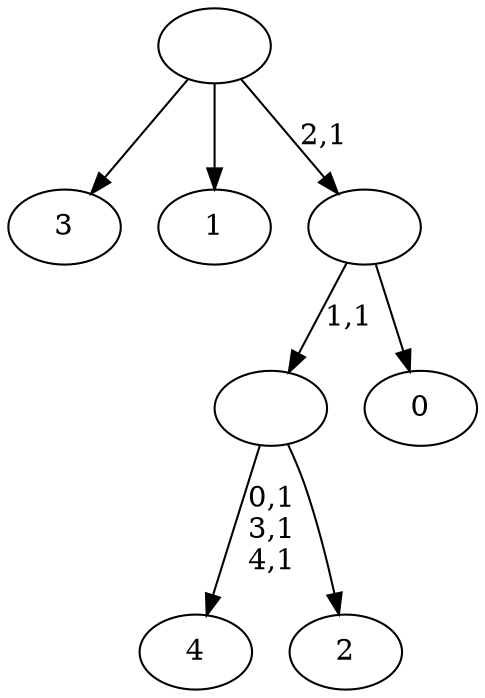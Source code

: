 digraph T {
	10 [label="4"]
	6 [label="3"]
	5 [label="2"]
	4 [label=""]
	3 [label="1"]
	2 [label="0"]
	1 [label=""]
	0 [label=""]
	4 -> 10 [label="0,1\n3,1\n4,1"]
	4 -> 5 [label=""]
	1 -> 4 [label="1,1"]
	1 -> 2 [label=""]
	0 -> 6 [label=""]
	0 -> 3 [label=""]
	0 -> 1 [label="2,1"]
}
